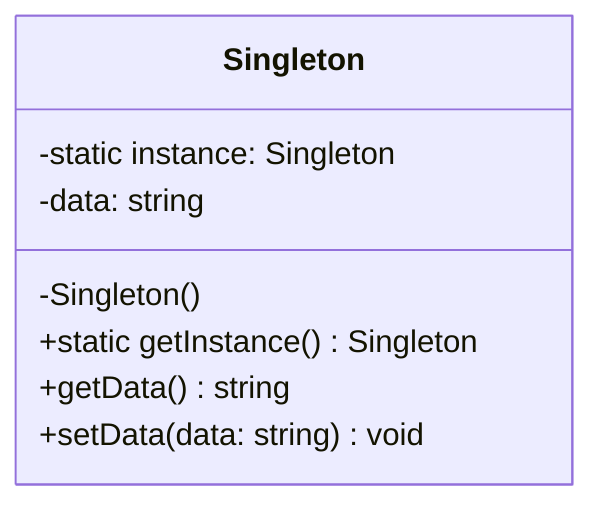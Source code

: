 classDiagram
    class Singleton {
        -static instance: Singleton
        -data: string
        -Singleton()
        +static getInstance() Singleton
        +getData() string
        +setData(data: string) void
    }